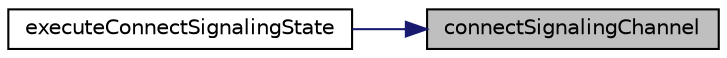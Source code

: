digraph "connectSignalingChannel"
{
 // LATEX_PDF_SIZE
  edge [fontname="Helvetica",fontsize="10",labelfontname="Helvetica",labelfontsize="10"];
  node [fontname="Helvetica",fontsize="10",shape=record];
  rankdir="RL";
  Node1 [label="connectSignalingChannel",height=0.2,width=0.4,color="black", fillcolor="grey75", style="filled", fontcolor="black",tooltip=" "];
  Node1 -> Node2 [dir="back",color="midnightblue",fontsize="10",style="solid",fontname="Helvetica"];
  Node2 [label="executeConnectSignalingState",height=0.2,width=0.4,color="black", fillcolor="white", style="filled",URL="$StateMachine_8h.html#ad61b483e90502a439e3c52e6bdf1b760",tooltip=" "];
}
